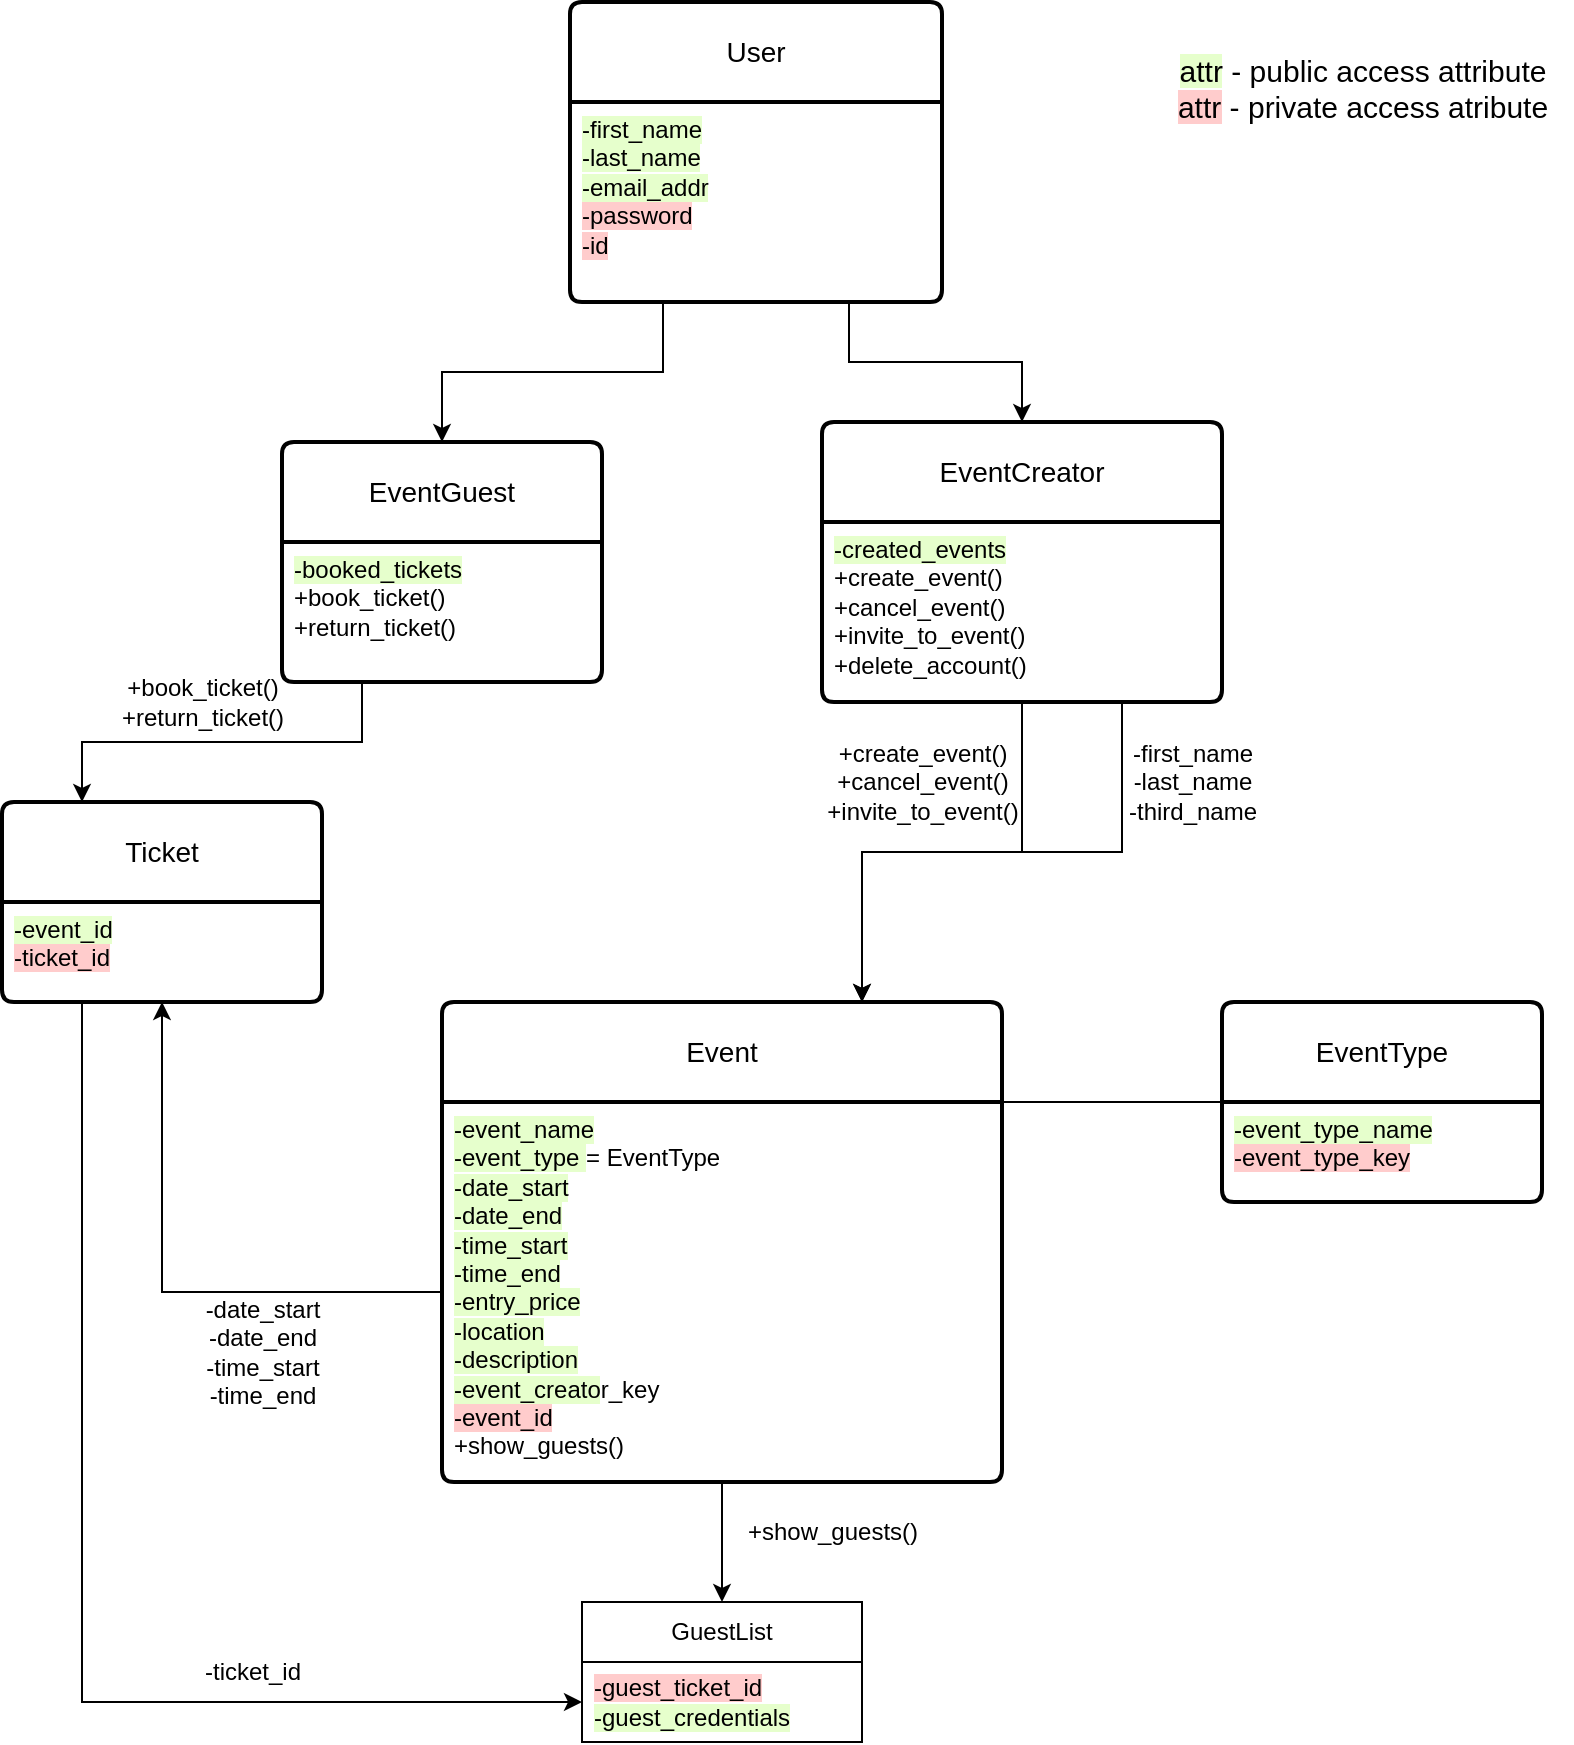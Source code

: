 <mxfile version="24.5.4" type="device">
  <diagram name="Страница — 1" id="-3xV7_Gbp0Nz1KkpgJD-">
    <mxGraphModel dx="1434" dy="1915" grid="1" gridSize="10" guides="1" tooltips="1" connect="1" arrows="1" fold="1" page="1" pageScale="1" pageWidth="827" pageHeight="1169" math="0" shadow="0">
      <root>
        <mxCell id="0" />
        <mxCell id="1" parent="0" />
        <mxCell id="PvBHLQsCNpEfYuZkWa_C-8" value="EventCreator" style="swimlane;childLayout=stackLayout;horizontal=1;startSize=50;horizontalStack=0;rounded=1;fontSize=14;fontStyle=0;strokeWidth=2;resizeParent=0;resizeLast=1;shadow=0;dashed=0;align=center;arcSize=4;whiteSpace=wrap;html=1;" parent="1" vertex="1">
          <mxGeometry x="440" y="200" width="200" height="140" as="geometry" />
        </mxCell>
        <mxCell id="PvBHLQsCNpEfYuZkWa_C-9" value="&lt;div&gt;&lt;span style=&quot;background-color: rgb(230, 255, 204);&quot;&gt;-created_events&lt;/span&gt;&lt;/div&gt;&lt;div&gt;+create_event()&lt;/div&gt;&lt;div&gt;+cancel_event()&lt;/div&gt;&lt;div&gt;+invite_to_event()&lt;/div&gt;&lt;div&gt;+delete_account()&lt;/div&gt;" style="align=left;strokeColor=none;fillColor=none;spacingLeft=4;fontSize=12;verticalAlign=top;resizable=0;rotatable=0;part=1;html=1;" parent="PvBHLQsCNpEfYuZkWa_C-8" vertex="1">
          <mxGeometry y="50" width="200" height="90" as="geometry" />
        </mxCell>
        <mxCell id="PvBHLQsCNpEfYuZkWa_C-10" value="Event" style="swimlane;childLayout=stackLayout;horizontal=1;startSize=50;horizontalStack=0;rounded=1;fontSize=14;fontStyle=0;strokeWidth=2;resizeParent=0;resizeLast=1;shadow=0;dashed=0;align=center;arcSize=4;whiteSpace=wrap;html=1;" parent="1" vertex="1">
          <mxGeometry x="250" y="490" width="280" height="240" as="geometry" />
        </mxCell>
        <mxCell id="PvBHLQsCNpEfYuZkWa_C-11" value="&lt;span style=&quot;background-color: rgb(230, 255, 204);&quot;&gt;-event_name&lt;/span&gt;&lt;div&gt;&lt;span style=&quot;background-color: rgb(230, 255, 204);&quot;&gt;-event_type &lt;/span&gt;= EventType&lt;/div&gt;&lt;div&gt;&lt;span style=&quot;background-color: rgb(230, 255, 204);&quot;&gt;-date_start&lt;/span&gt;&lt;/div&gt;&lt;div&gt;&lt;span style=&quot;background-color: rgb(230, 255, 204);&quot;&gt;-date_end&lt;/span&gt;&lt;/div&gt;&lt;div&gt;&lt;span style=&quot;background-color: rgb(230, 255, 204);&quot;&gt;-time_start&lt;/span&gt;&lt;/div&gt;&lt;div&gt;&lt;span style=&quot;background-color: rgb(230, 255, 204);&quot;&gt;-time_end&lt;/span&gt;&lt;/div&gt;&lt;div&gt;&lt;span style=&quot;background-color: rgb(230, 255, 204);&quot;&gt;-entry_price&lt;/span&gt;&lt;/div&gt;&lt;div&gt;&lt;span style=&quot;background-color: rgb(230, 255, 204);&quot;&gt;-location&lt;/span&gt;&lt;/div&gt;&lt;div&gt;&lt;span style=&quot;background-color: rgb(230, 255, 204);&quot;&gt;-description&lt;/span&gt;&lt;/div&gt;&lt;div&gt;&lt;span style=&quot;background-color: rgb(230, 255, 204);&quot;&gt;-event_creato&lt;/span&gt;r_key&lt;/div&gt;&lt;div&gt;&lt;span style=&quot;background-color: rgb(255, 204, 204);&quot;&gt;-event_id&lt;/span&gt;&lt;/div&gt;&lt;div&gt;+show_guests()&lt;/div&gt;&lt;div&gt;&lt;br&gt;&lt;/div&gt;" style="align=left;strokeColor=none;fillColor=none;spacingLeft=4;fontSize=12;verticalAlign=top;resizable=0;rotatable=0;part=1;html=1;" parent="PvBHLQsCNpEfYuZkWa_C-10" vertex="1">
          <mxGeometry y="50" width="280" height="190" as="geometry" />
        </mxCell>
        <mxCell id="PvBHLQsCNpEfYuZkWa_C-66" value="" style="ellipse;whiteSpace=wrap;html=1;" parent="PvBHLQsCNpEfYuZkWa_C-10" vertex="1">
          <mxGeometry y="240" width="280" as="geometry" />
        </mxCell>
        <mxCell id="PvBHLQsCNpEfYuZkWa_C-14" value="+create_event()&lt;div&gt;+cancel_event()&lt;/div&gt;&lt;div&gt;+invite_to_event()&lt;/div&gt;" style="text;html=1;align=center;verticalAlign=middle;resizable=0;points=[];autosize=1;strokeColor=none;fillColor=none;" parent="1" vertex="1">
          <mxGeometry x="430" y="350" width="120" height="60" as="geometry" />
        </mxCell>
        <mxCell id="PvBHLQsCNpEfYuZkWa_C-15" value="EventGuest" style="swimlane;childLayout=stackLayout;horizontal=1;startSize=50;horizontalStack=0;rounded=1;fontSize=14;fontStyle=0;strokeWidth=2;resizeParent=0;resizeLast=1;shadow=0;dashed=0;align=center;arcSize=4;whiteSpace=wrap;html=1;" parent="1" vertex="1">
          <mxGeometry x="170" y="210" width="160" height="120" as="geometry" />
        </mxCell>
        <mxCell id="PvBHLQsCNpEfYuZkWa_C-16" value="&lt;div&gt;&lt;span style=&quot;background-color: rgb(230, 255, 204);&quot;&gt;-booked_tickets&lt;/span&gt;&lt;/div&gt;+book_ticket()&lt;div&gt;+return_ticket()&lt;/div&gt;" style="align=left;strokeColor=none;fillColor=none;spacingLeft=4;fontSize=12;verticalAlign=top;resizable=0;rotatable=0;part=1;html=1;" parent="PvBHLQsCNpEfYuZkWa_C-15" vertex="1">
          <mxGeometry y="50" width="160" height="70" as="geometry" />
        </mxCell>
        <mxCell id="PvBHLQsCNpEfYuZkWa_C-23" value="User" style="swimlane;childLayout=stackLayout;horizontal=1;startSize=50;horizontalStack=0;rounded=1;fontSize=14;fontStyle=0;strokeWidth=2;resizeParent=0;resizeLast=1;shadow=0;dashed=0;align=center;arcSize=4;whiteSpace=wrap;html=1;" parent="1" vertex="1">
          <mxGeometry x="314" y="-10" width="186" height="150" as="geometry" />
        </mxCell>
        <mxCell id="PvBHLQsCNpEfYuZkWa_C-24" value="&lt;span style=&quot;background-color: rgb(230, 255, 204);&quot;&gt;-first_name&lt;/span&gt;&lt;div&gt;&lt;span style=&quot;background-color: rgb(230, 255, 204);&quot;&gt;-last_name&lt;/span&gt;&lt;/div&gt;&lt;div&gt;&lt;span style=&quot;background-color: rgb(230, 255, 204);&quot;&gt;-email_addr&lt;/span&gt;&lt;div&gt;&lt;span style=&quot;background-color: rgb(255, 204, 204);&quot;&gt;-password&lt;/span&gt;&lt;/div&gt;&lt;div&gt;&lt;span style=&quot;background-color: rgb(255, 204, 204);&quot;&gt;-id&lt;/span&gt;&lt;/div&gt;&lt;/div&gt;" style="align=left;strokeColor=none;fillColor=none;spacingLeft=4;fontSize=12;verticalAlign=top;resizable=0;rotatable=0;part=1;html=1;" parent="PvBHLQsCNpEfYuZkWa_C-23" vertex="1">
          <mxGeometry y="50" width="186" height="100" as="geometry" />
        </mxCell>
        <mxCell id="PvBHLQsCNpEfYuZkWa_C-26" style="edgeStyle=orthogonalEdgeStyle;rounded=0;orthogonalLoop=1;jettySize=auto;html=1;exitX=0.25;exitY=1;exitDx=0;exitDy=0;entryX=0.5;entryY=0;entryDx=0;entryDy=0;" parent="1" source="PvBHLQsCNpEfYuZkWa_C-24" target="PvBHLQsCNpEfYuZkWa_C-15" edge="1">
          <mxGeometry relative="1" as="geometry" />
        </mxCell>
        <mxCell id="PvBHLQsCNpEfYuZkWa_C-27" style="edgeStyle=orthogonalEdgeStyle;rounded=0;orthogonalLoop=1;jettySize=auto;html=1;exitX=0.75;exitY=1;exitDx=0;exitDy=0;entryX=0.5;entryY=0;entryDx=0;entryDy=0;" parent="1" source="PvBHLQsCNpEfYuZkWa_C-24" target="PvBHLQsCNpEfYuZkWa_C-8" edge="1">
          <mxGeometry relative="1" as="geometry" />
        </mxCell>
        <mxCell id="PvBHLQsCNpEfYuZkWa_C-29" style="edgeStyle=orthogonalEdgeStyle;rounded=0;orthogonalLoop=1;jettySize=auto;html=1;exitX=0.5;exitY=1;exitDx=0;exitDy=0;entryX=0.75;entryY=0;entryDx=0;entryDy=0;" parent="1" source="PvBHLQsCNpEfYuZkWa_C-9" target="PvBHLQsCNpEfYuZkWa_C-10" edge="1">
          <mxGeometry relative="1" as="geometry" />
        </mxCell>
        <mxCell id="PvBHLQsCNpEfYuZkWa_C-40" value="EventType" style="swimlane;childLayout=stackLayout;horizontal=1;startSize=50;horizontalStack=0;rounded=1;fontSize=14;fontStyle=0;strokeWidth=2;resizeParent=0;resizeLast=1;shadow=0;dashed=0;align=center;arcSize=4;whiteSpace=wrap;html=1;" parent="1" vertex="1">
          <mxGeometry x="640" y="490" width="160" height="100" as="geometry" />
        </mxCell>
        <mxCell id="PvBHLQsCNpEfYuZkWa_C-41" value="&lt;span style=&quot;background-color: rgb(230, 255, 204);&quot;&gt;-event_type_name&lt;/span&gt;&lt;div&gt;&lt;span style=&quot;background-color: rgb(255, 204, 204);&quot;&gt;-event_type_key&lt;/span&gt;&lt;/div&gt;" style="align=left;strokeColor=none;fillColor=none;spacingLeft=4;fontSize=12;verticalAlign=top;resizable=0;rotatable=0;part=1;html=1;" parent="PvBHLQsCNpEfYuZkWa_C-40" vertex="1">
          <mxGeometry y="50" width="160" height="50" as="geometry" />
        </mxCell>
        <mxCell id="PvBHLQsCNpEfYuZkWa_C-43" value="" style="endArrow=none;html=1;rounded=0;entryX=0;entryY=0;entryDx=0;entryDy=0;exitX=1;exitY=0;exitDx=0;exitDy=0;" parent="1" source="PvBHLQsCNpEfYuZkWa_C-11" target="PvBHLQsCNpEfYuZkWa_C-41" edge="1">
          <mxGeometry relative="1" as="geometry">
            <mxPoint x="410" y="550" as="sourcePoint" />
            <mxPoint x="570" y="550" as="targetPoint" />
          </mxGeometry>
        </mxCell>
        <mxCell id="PvBHLQsCNpEfYuZkWa_C-45" value="Ticket" style="swimlane;childLayout=stackLayout;horizontal=1;startSize=50;horizontalStack=0;rounded=1;fontSize=14;fontStyle=0;strokeWidth=2;resizeParent=0;resizeLast=1;shadow=0;dashed=0;align=center;arcSize=4;whiteSpace=wrap;html=1;" parent="1" vertex="1">
          <mxGeometry x="30" y="390" width="160" height="100" as="geometry" />
        </mxCell>
        <mxCell id="PvBHLQsCNpEfYuZkWa_C-46" value="&lt;div&gt;&lt;span style=&quot;background-color: rgb(230, 255, 204);&quot;&gt;-event_id&lt;/span&gt;&lt;/div&gt;&lt;div&gt;&lt;span style=&quot;background-color: rgb(255, 204, 204);&quot;&gt;-ticket_id&lt;/span&gt;&lt;/div&gt;" style="align=left;strokeColor=none;fillColor=none;spacingLeft=4;fontSize=12;verticalAlign=top;resizable=0;rotatable=0;part=1;html=1;" parent="PvBHLQsCNpEfYuZkWa_C-45" vertex="1">
          <mxGeometry y="50" width="160" height="50" as="geometry" />
        </mxCell>
        <mxCell id="PvBHLQsCNpEfYuZkWa_C-48" style="edgeStyle=orthogonalEdgeStyle;rounded=0;orthogonalLoop=1;jettySize=auto;html=1;exitX=0.25;exitY=1;exitDx=0;exitDy=0;entryX=0.25;entryY=0;entryDx=0;entryDy=0;" parent="1" source="PvBHLQsCNpEfYuZkWa_C-16" target="PvBHLQsCNpEfYuZkWa_C-45" edge="1">
          <mxGeometry relative="1" as="geometry" />
        </mxCell>
        <mxCell id="PvBHLQsCNpEfYuZkWa_C-49" value="+book_ticket()&lt;div&gt;+return_ticket()&lt;/div&gt;" style="text;html=1;align=center;verticalAlign=middle;resizable=0;points=[];autosize=1;strokeColor=none;fillColor=none;" parent="1" vertex="1">
          <mxGeometry x="80" y="320" width="100" height="40" as="geometry" />
        </mxCell>
        <mxCell id="PvBHLQsCNpEfYuZkWa_C-51" style="edgeStyle=orthogonalEdgeStyle;rounded=0;orthogonalLoop=1;jettySize=auto;html=1;exitX=0;exitY=0.5;exitDx=0;exitDy=0;entryX=0.5;entryY=1;entryDx=0;entryDy=0;" parent="1" source="PvBHLQsCNpEfYuZkWa_C-11" target="PvBHLQsCNpEfYuZkWa_C-46" edge="1">
          <mxGeometry relative="1" as="geometry" />
        </mxCell>
        <mxCell id="PvBHLQsCNpEfYuZkWa_C-52" value="-date_start&lt;div&gt;-date_end&lt;/div&gt;&lt;div&gt;-time_start&lt;/div&gt;&lt;div&gt;-time_end&lt;/div&gt;" style="text;html=1;align=center;verticalAlign=middle;resizable=0;points=[];autosize=1;strokeColor=none;fillColor=none;" parent="1" vertex="1">
          <mxGeometry x="120" y="630" width="80" height="70" as="geometry" />
        </mxCell>
        <mxCell id="PvBHLQsCNpEfYuZkWa_C-53" style="edgeStyle=orthogonalEdgeStyle;rounded=0;orthogonalLoop=1;jettySize=auto;html=1;exitX=0.75;exitY=1;exitDx=0;exitDy=0;entryX=0.75;entryY=0;entryDx=0;entryDy=0;" parent="1" source="PvBHLQsCNpEfYuZkWa_C-9" target="PvBHLQsCNpEfYuZkWa_C-10" edge="1">
          <mxGeometry relative="1" as="geometry" />
        </mxCell>
        <mxCell id="PvBHLQsCNpEfYuZkWa_C-54" value="-first_name&lt;div&gt;-last_name&lt;/div&gt;&lt;div&gt;-third_name&lt;/div&gt;" style="text;html=1;align=center;verticalAlign=middle;resizable=0;points=[];autosize=1;strokeColor=none;fillColor=none;" parent="1" vertex="1">
          <mxGeometry x="580" y="350" width="90" height="60" as="geometry" />
        </mxCell>
        <mxCell id="PvBHLQsCNpEfYuZkWa_C-55" value="GuestList" style="swimlane;fontStyle=0;childLayout=stackLayout;horizontal=1;startSize=30;horizontalStack=0;resizeParent=1;resizeParentMax=0;resizeLast=0;collapsible=1;marginBottom=0;whiteSpace=wrap;html=1;" parent="1" vertex="1">
          <mxGeometry x="320" y="790" width="140" height="70" as="geometry" />
        </mxCell>
        <mxCell id="PvBHLQsCNpEfYuZkWa_C-57" value="&lt;span style=&quot;background-color: rgb(255, 204, 204);&quot;&gt;-guest_ticket_id&lt;/span&gt;&lt;div&gt;&lt;span style=&quot;background-color: rgb(230, 255, 204);&quot;&gt;-guest_credentials&lt;/span&gt;&lt;/div&gt;" style="text;strokeColor=none;fillColor=none;align=left;verticalAlign=middle;spacingLeft=4;spacingRight=4;overflow=hidden;points=[[0,0.5],[1,0.5]];portConstraint=eastwest;rotatable=0;whiteSpace=wrap;html=1;" parent="PvBHLQsCNpEfYuZkWa_C-55" vertex="1">
          <mxGeometry y="30" width="140" height="40" as="geometry" />
        </mxCell>
        <mxCell id="PvBHLQsCNpEfYuZkWa_C-59" style="edgeStyle=orthogonalEdgeStyle;rounded=0;orthogonalLoop=1;jettySize=auto;html=1;exitX=0.5;exitY=1;exitDx=0;exitDy=0;entryX=0.5;entryY=0;entryDx=0;entryDy=0;" parent="1" source="PvBHLQsCNpEfYuZkWa_C-11" target="PvBHLQsCNpEfYuZkWa_C-55" edge="1">
          <mxGeometry relative="1" as="geometry" />
        </mxCell>
        <mxCell id="PvBHLQsCNpEfYuZkWa_C-60" value="+show_guests()" style="text;html=1;align=center;verticalAlign=middle;resizable=0;points=[];autosize=1;strokeColor=none;fillColor=none;" parent="1" vertex="1">
          <mxGeometry x="390" y="740" width="110" height="30" as="geometry" />
        </mxCell>
        <mxCell id="PvBHLQsCNpEfYuZkWa_C-61" style="edgeStyle=orthogonalEdgeStyle;rounded=0;orthogonalLoop=1;jettySize=auto;html=1;exitX=0.25;exitY=1;exitDx=0;exitDy=0;entryX=0;entryY=0.5;entryDx=0;entryDy=0;" parent="1" source="PvBHLQsCNpEfYuZkWa_C-46" target="PvBHLQsCNpEfYuZkWa_C-57" edge="1">
          <mxGeometry relative="1" as="geometry" />
        </mxCell>
        <mxCell id="PvBHLQsCNpEfYuZkWa_C-62" value="-ticket_id" style="text;html=1;align=center;verticalAlign=middle;resizable=0;points=[];autosize=1;strokeColor=none;fillColor=none;" parent="1" vertex="1">
          <mxGeometry x="120" y="810" width="70" height="30" as="geometry" />
        </mxCell>
        <mxCell id="PvBHLQsCNpEfYuZkWa_C-65" value="&lt;font style=&quot;font-size: 15px;&quot;&gt;&lt;span style=&quot;background-color: rgb(230, 255, 204);&quot;&gt;attr&lt;/span&gt; - public access attribute&lt;/font&gt;&lt;div style=&quot;font-size: 15px;&quot;&gt;&lt;font style=&quot;font-size: 15px;&quot;&gt;&lt;span style=&quot;background-color: rgb(255, 204, 204);&quot;&gt;attr&lt;/span&gt; - private access atribute&lt;/font&gt;&lt;/div&gt;" style="text;html=1;align=center;verticalAlign=middle;resizable=0;points=[];autosize=1;strokeColor=none;fillColor=none;" parent="1" vertex="1">
          <mxGeometry x="605" y="8" width="210" height="50" as="geometry" />
        </mxCell>
      </root>
    </mxGraphModel>
  </diagram>
</mxfile>
